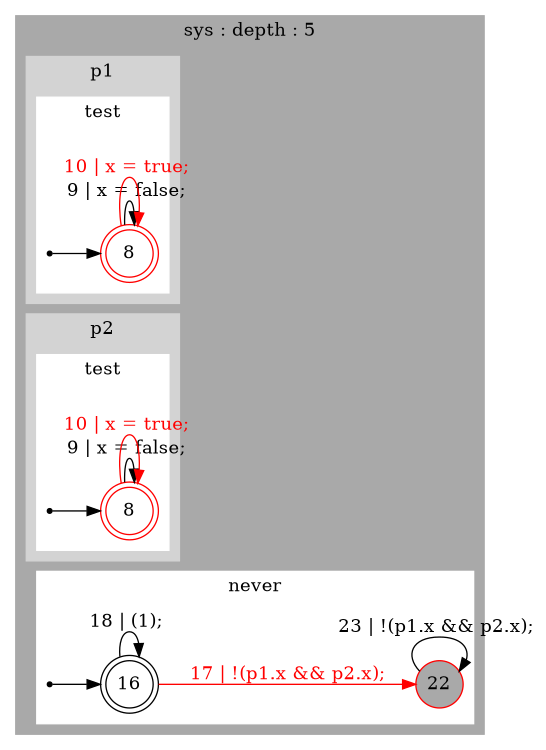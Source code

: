 digraph finite_state_machine {
	rankdir=LR
	size="8,5" 

	subgraph cluster_sys {
		style=filled;
		color=darkgrey;
		label = " sys : depth : 5 "; 
		subgraph cluster_p1 {
			style=filled;
			color=lightgrey;
			label = " p1 "; 
			subgraph cluster_test {
				style=filled;
				color=white;
				label = " test "; 
				93824994286521 [label = 8, shape = doublecircle, color = red, fixedsize = true]; 
				s93824994286521 [shape = point];
				s93824994286521 -> 93824994286521;
				93824994286521 -> 93824994286521 [ label = "9 | x = false; "];
				93824994286521 -> 93824994286521 [color = red, fontcolor = red, label = "10 | x = true; "];

			}
		}
		subgraph cluster_p2 {
			style=filled;
			color=lightgrey;
			label = " p2 "; 
			subgraph cluster_test {
				style=filled;
				color=white;
				label = " test "; 
				93824994286530 [label = 8, shape = doublecircle, color = red, fixedsize = true]; 
				s93824994286530 [shape = point];
				s93824994286530 -> 93824994286530;
				93824994286530 -> 93824994286530 [ label = "9 | x = false; "];
				93824994286530 -> 93824994286530 [color = red, fontcolor = red, label = "10 | x = true; "];

			}
		}
		subgraph cluster_never {
			style=filled;
			color=white;
			label = " never "; 
			93824994286880 [label = 16, shape = doublecircle, fixedsize = true]; 
			s93824994286880 [shape = point];
			93824994287392 [label = 22, shape = circle, color = red, fixedsize = true , style = filled, fillcolor = darkgrey];
			s93824994286880 -> 93824994286880;
			93824994286880 -> 93824994287392 [color = red, fontcolor = red, label = "17 | !(p1.x && p2.x); "];
			93824994286880 -> 93824994286880 [ label = "18 | (1); "];
			93824994287392 -> 93824994287392 [ label = "23 | !(p1.x && p2.x); "];

		}

	}

}
